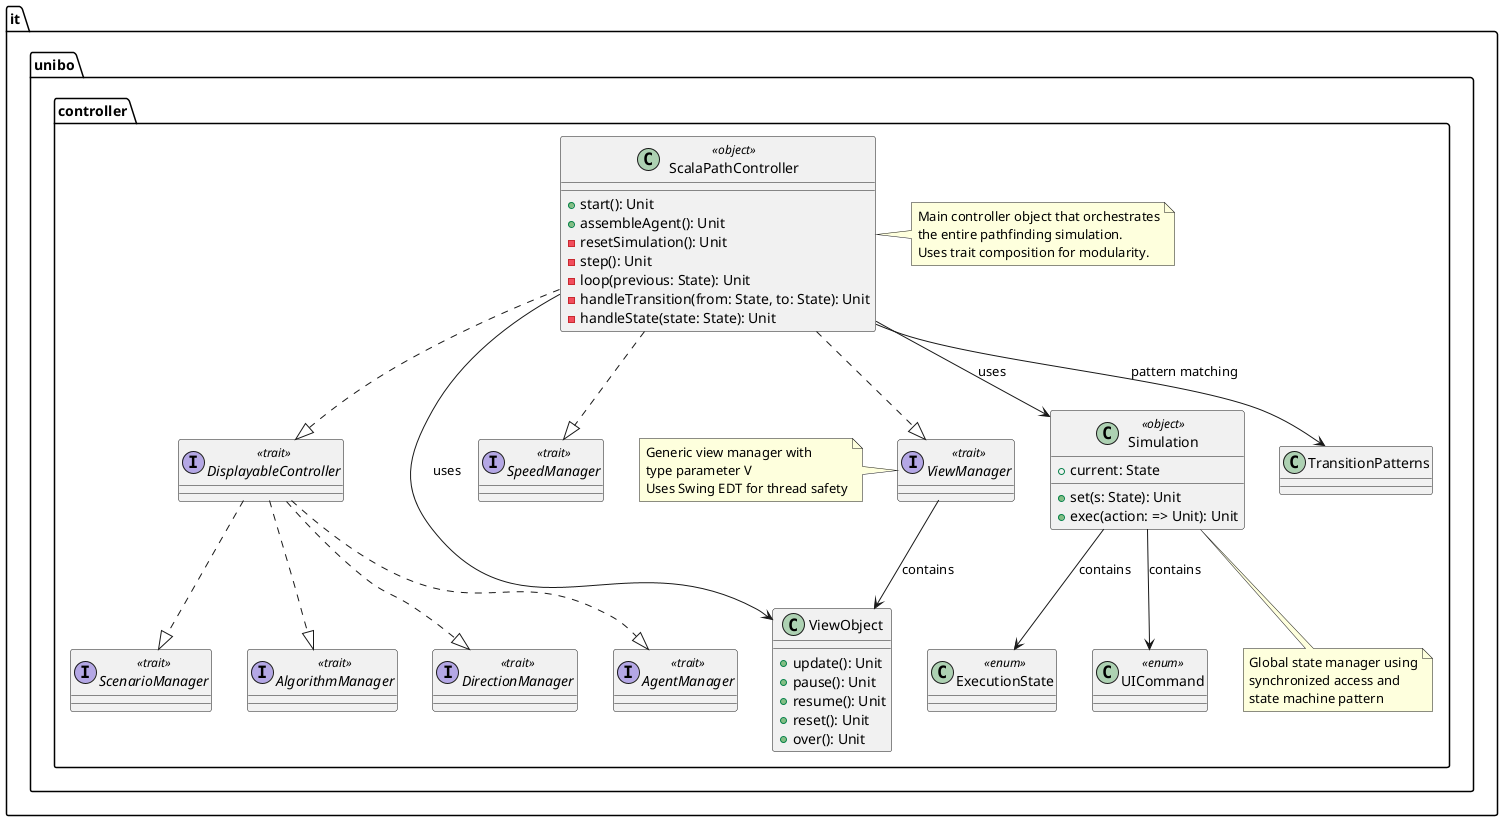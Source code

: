 @startuml ScalaPathController_Architecture
package "it.unibo.controller" {

    ' Main Controller Object
    class ScalaPathController <<object>> {
        +start(): Unit
        +assembleAgent(): Unit
        -resetSimulation(): Unit
        -step(): Unit
        -loop(previous: State): Unit
        -handleTransition(from: State, to: State): Unit
        -handleState(state: State): Unit
    }

    ' Core Traits
    interface DisplayableController <<trait>> {
    }

    interface SpeedManager <<trait>> {
    }

    interface AgentManager <<trait>> {
    }

    interface ViewManager <<trait>> {
    }

    ' Nested Traits in DisplayableController
    interface ScenarioManager <<trait>> {
    }

    interface AlgorithmManager <<trait>> {
    }

    interface DirectionManager <<trait>> {
    }

    ' Simulation Object
    class Simulation <<object>> {
        +current: State
        +set(s: State): Unit
        +exec(action: => Unit): Unit
    }

    ' Simulation States and Commands
    class ExecutionState <<enum>> {
    }

    class UICommand <<enum>> {
    }

    ' View Manager Inner Object
    class ViewObject {
        +update(): Unit
        +pause(): Unit
        +resume(): Unit
        +reset(): Unit
        +over(): Unit
    }

    ' Pattern Matching Objects
    class TransitionPatterns {
    }

    ' Relationships
    ScalaPathController ..|> DisplayableController
    ScalaPathController ..|> SpeedManager
    ScalaPathController ..|> ViewManager

    DisplayableController ..|> ScenarioManager
    DisplayableController ..|> AlgorithmManager
    DisplayableController ..|> DirectionManager
    DisplayableController ..|> AgentManager

    ScalaPathController --> Simulation : uses
    Simulation --> ExecutionState : contains
    Simulation --> UICommand : contains

    ViewManager --> ViewObject : contains
    ScalaPathController --> ViewObject : uses
    ScalaPathController --> TransitionPatterns : pattern matching

    ' Notes
    note right of ScalaPathController
        Main controller object that orchestrates
        the entire pathfinding simulation.
        Uses trait composition for modularity.
    end note

    note bottom of Simulation
        Global state manager using
        synchronized access and
        state machine pattern
    end note

    note left of ViewManager
        Generic view manager with
        type parameter V
        Uses Swing EDT for thread safety
    end note
}

@enduml